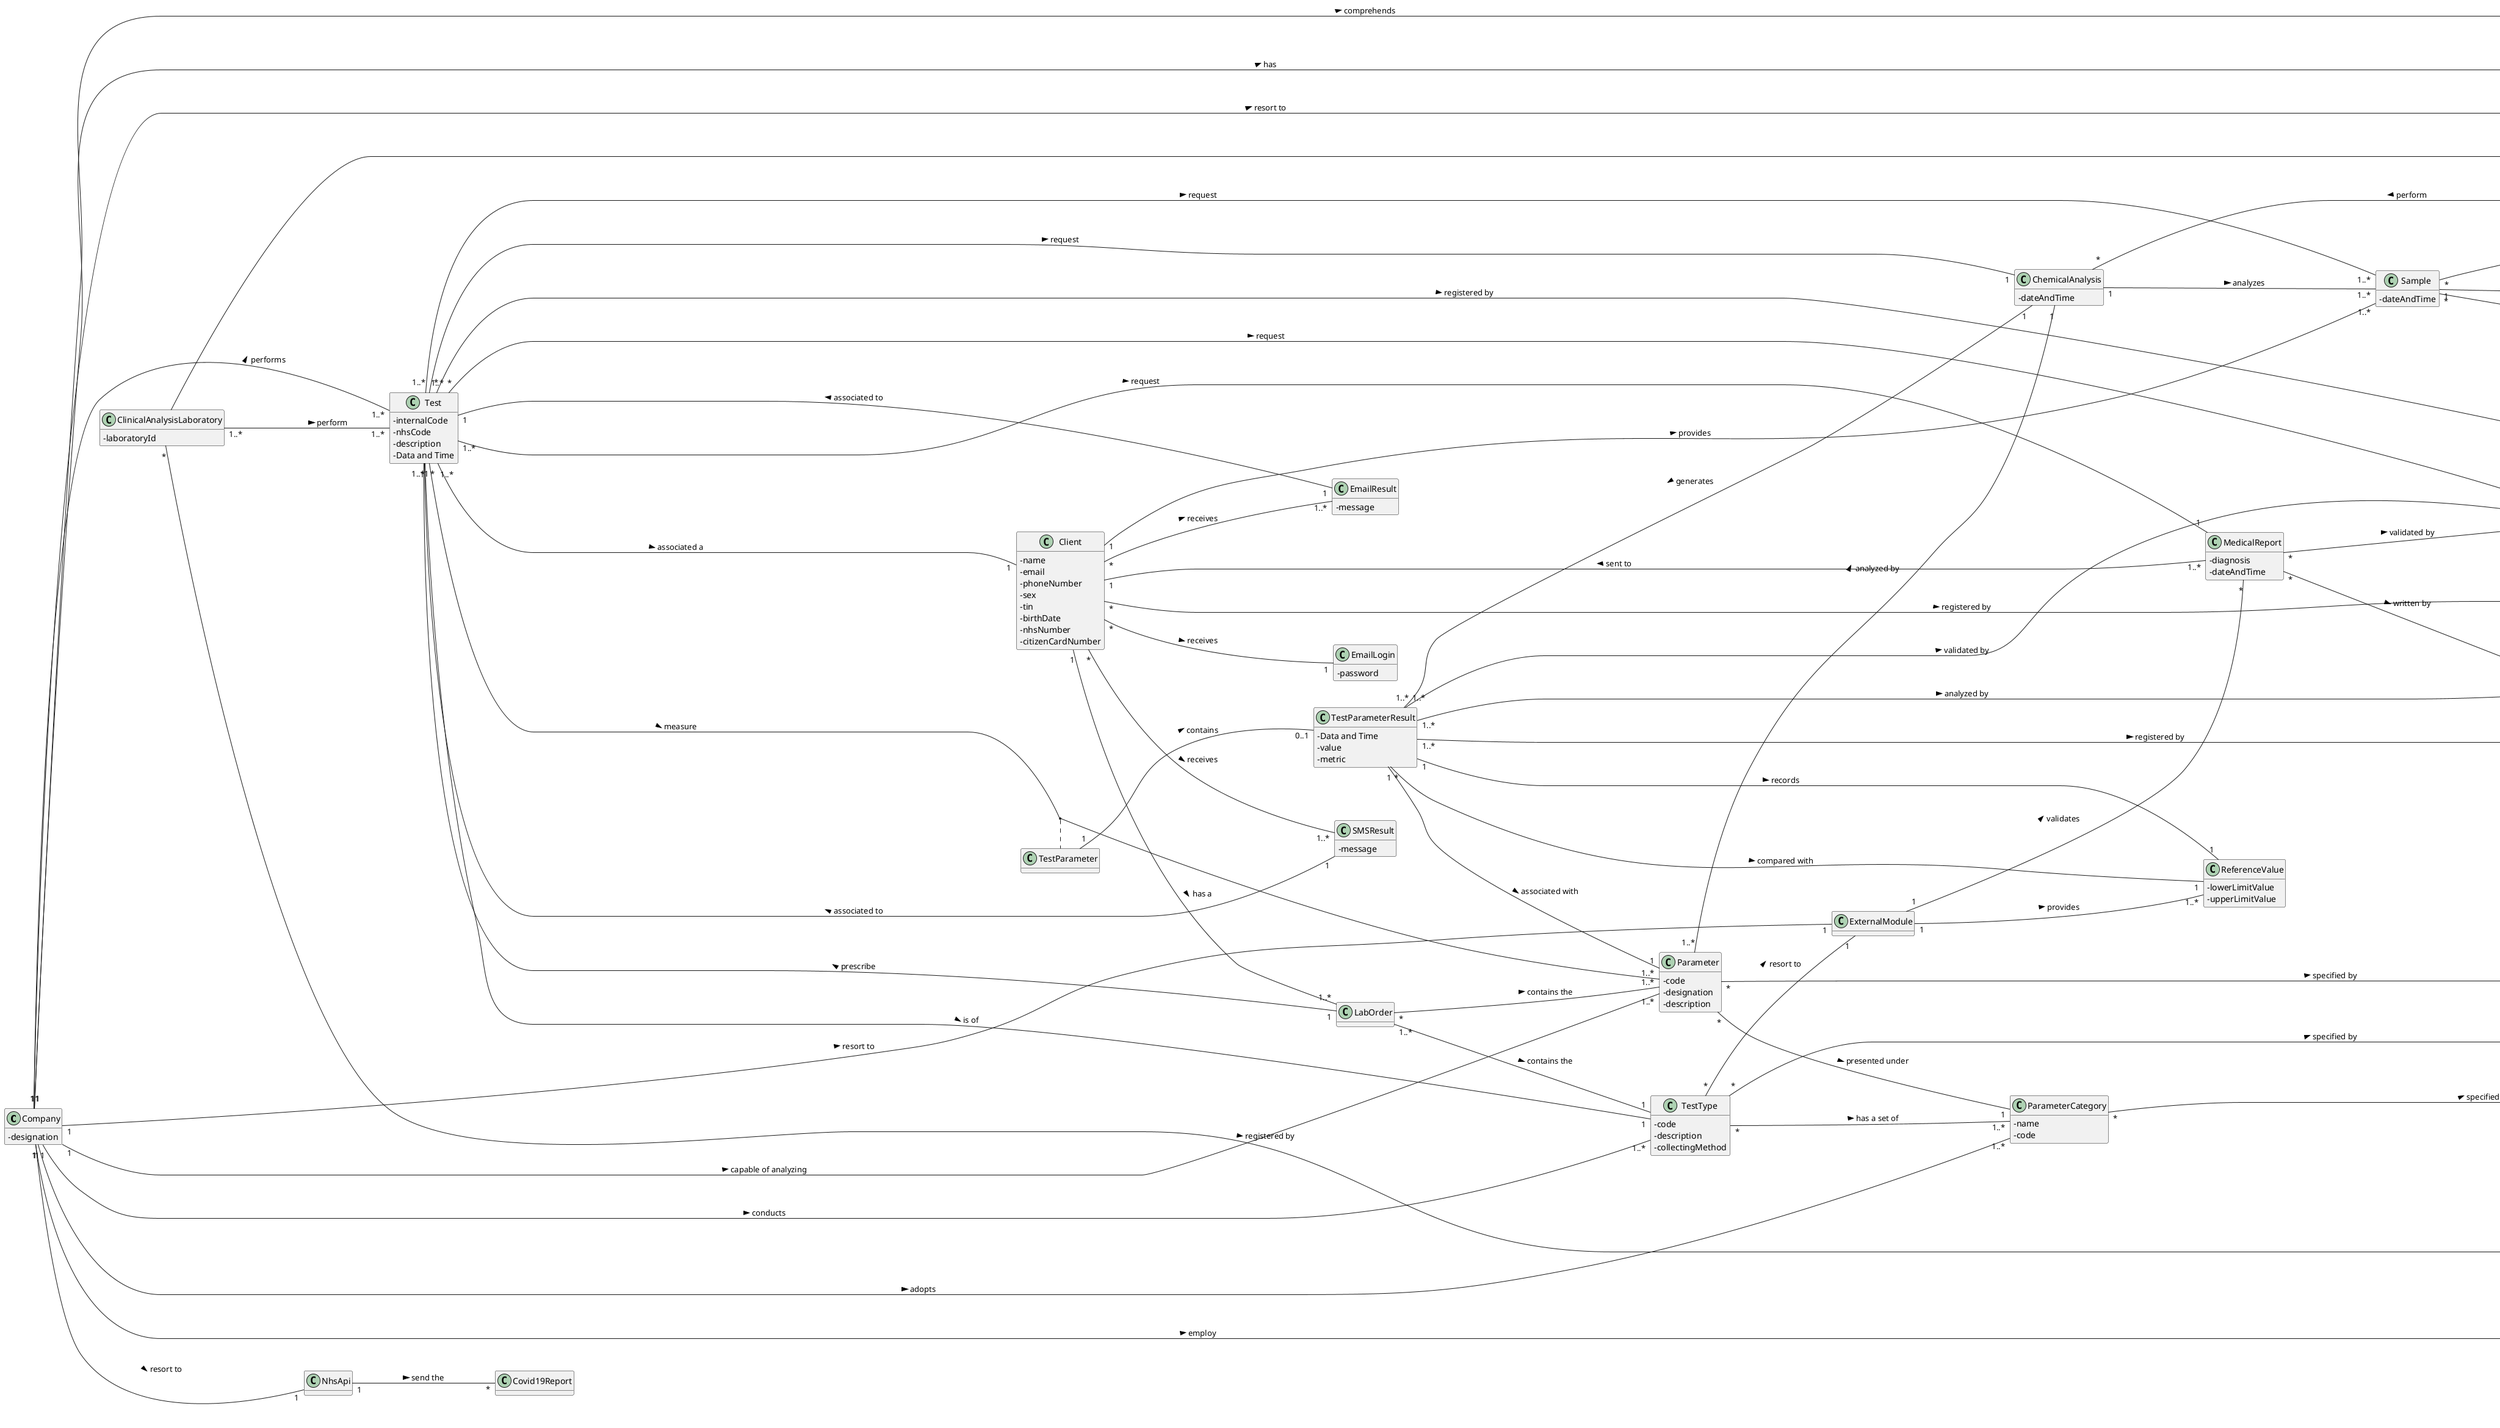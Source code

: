 @startuml
'https://plantuml.com/class-diagram
hide methods
left to right direction
skinparam classAttributeIconSize 0

class Company{
-designation
}

class Laboratory{
-name
-address
-phoneNumber
-tin
}

class ClinicalAnalysisLaboratory{
-laboratoryId
}

class ChemicalLaboratory{
}


class Employee{
-name
-address
-phoneNumber
-email
-employeeId
-organizationRole
-socCode
}


class Client{
 - name
 - email
 - phoneNumber
 - sex
 - tin
 - birthDate
 - nhsNumber
 - citizenCardNumber
}

class Test{
-internalCode
-nhsCode
-description
-Data and Time
}

class TestParameter{
}

class TestParameterResult{
-Data and Time
-value
-metric
}

class Sample{
-dateAndTime
}

class LabCoordinatorValidation {
-dateAndTime
}

class TestType{
-code
-description
-collectingMethod
}

class Parameter{
-code
-designation
-description
}


class ParameterCategory{
-name
-code
}

class ChemicalAnalysis{
-dateAndTime
}

class LabOrder{
}

class Barcode{
-code
}

class ExternalApi{
}

class SpecialistDoctor{
-doctorIndexNumber
}

class MedicalReport{
-diagnosis
-dateAndTime
}

class ExternalModule{

}

class ReferenceValue{
-lowerLimitValue
-upperLimitValue
}

class NhsApi{
}

class Covid19Report{
}

class EmailResult{
-message
}

class SMSResult{
-message
}

class EmailLogin {
-password
}


class OrganizationRole{
}

Company "1"---------------"1..*" Laboratory : has >
Company "1"---"1..*" Employee : employ >
Company "1"---"1..*" OrganizationRole : comprehends >
Company "1"---"1..*" Parameter : capable of analyzing >
Company "1"---"1..*" ParameterCategory : adopts >
Company "1"---"1..*" Test : performs >
Company "1"--------------"1..*" TestType : conducts >
Company "1"---"1" ExternalApi : resort to >
Company "1"---"1" ExternalModule : resort to >
Company "1"---"1" NhsApi : resort to >

Employee "*"---"1" OrganizationRole : play >

ClinicalAnalysisLaboratory ---|> Laboratory
ClinicalAnalysisLaboratory "1..*"---"1..*" Test : perform >
ClinicalAnalysisLaboratory "*"---"1" Employee : registered by >

ChemicalLaboratory ---|> Laboratory
ChemicalLaboratory "1"---"*" ChemicalAnalysis : perform >

Test "*"---"1" Employee : registered by >
Test "1..*"---"1" Client : associated a >
Test "1..*"---"1..*" Sample : request  >
Test "*"---"1..*" Parameter : measure >
Test "1..*"---"1" TestType : is of >
Test "1..*" ---"1" ChemicalAnalysis : request >
Test "1..*" ---"1" MedicalReport : request >
Test "*" --- "1" LabCoordinatorValidation : request >
(Test,Parameter) . TestParameter

TestParameter "1" --- "0..1" TestParameterResult : contains >

LabCoordinatorValidation "*"--"1" Employee : made by >

Parameter "*"---"1" ParameterCategory : presented under >
Parameter "1..*" ---"1" ChemicalAnalysis : analyzed by >
Parameter "*" --- "1" Employee : specified by >

ParameterCategory "*"--"1" Employee : specified by >

TestType "*"---"1..*" ParameterCategory : has a set of >
TestType "*"---"1" Employee : specified by >
TestType "*" -- "1" ExternalModule : resort to >

'TestParameterResult "1..*" --- "1" Test : associated with >'
TestParameterResult "1" --- "1" Parameter : associated with >
TestParameterResult "1..*"---"1" LabCoordinatorValidation : validated by >
TestParameterResult "1..*"---"1" Employee: registered by >
TestParameterResult "*"---"1" ReferenceValue : compared with >
TestParameterResult "1..*"---"1" SpecialistDoctor : analyzed by >
TestParameterResult "1" --- "1" ReferenceValue : records >

Sample "*"---"1" ChemicalLaboratory : sent to >
Sample "1"---"1" Barcode : identified by >
Sample "*"---"1" Employee : registered by >

Barcode "*"---"1" ExternalApi : generated by >

Client "1"---"1..*" LabOrder : has a >
Client "1"---"1..*" Sample : provides >
Client "*"---"1..*" SMSResult : receives >
Client "*"---"1..*" EmailResult : receives >
Client "*"---"1" EmailLogin : receives >
Client "*"---"1" Employee : registered by >

LabOrder "1"---------"1" Test : prescribe >
LabOrder "1..*"---"1" TestType : contains the >
LabOrder "*"---"1..*" Parameter : contains the >

ChemicalAnalysis "1" --- "1..*" Sample : analyzes >
ChemicalAnalysis "1"---"1..*" TestParameterResult: generates >

SpecialistDoctor ---|> Employee

MedicalReport "1..*"---"1" Client : sent to >
'MedicalReport "1"---"1..*" ParameterResult : contains >
MedicalReport "*"---"1" LabCoordinatorValidation : validated by >
MedicalReport "*"---"1" SpecialistDoctor : written by >

ExternalModule "1"---"*" MedicalReport : validates >
ExternalModule "1"---"1..*" ReferenceValue : provides >


NhsApi "1"---"*" Covid19Report : send the >

EmailResult "1"---"1" Test : associated to >

SMSResult "1"---"1" Test : associated to >

@enduml